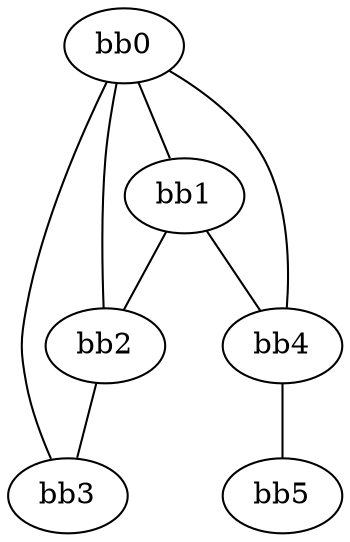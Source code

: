 graph g{

 bb0 -- bb1 
 bb0 -- bb2 
 bb0 -- bb3 
 bb0 -- bb4 
 bb1 -- bb2
 bb1 -- bb4
 bb2 -- bb3
 bb4 -- bb5

 bb0 [zone="A"];
 bb1 [zone="A"];
 bb2 [zone="A"];
 bb0 [zone="C"];
 bb4 [zone="C"];
 bb3 [zone="C"];

}

